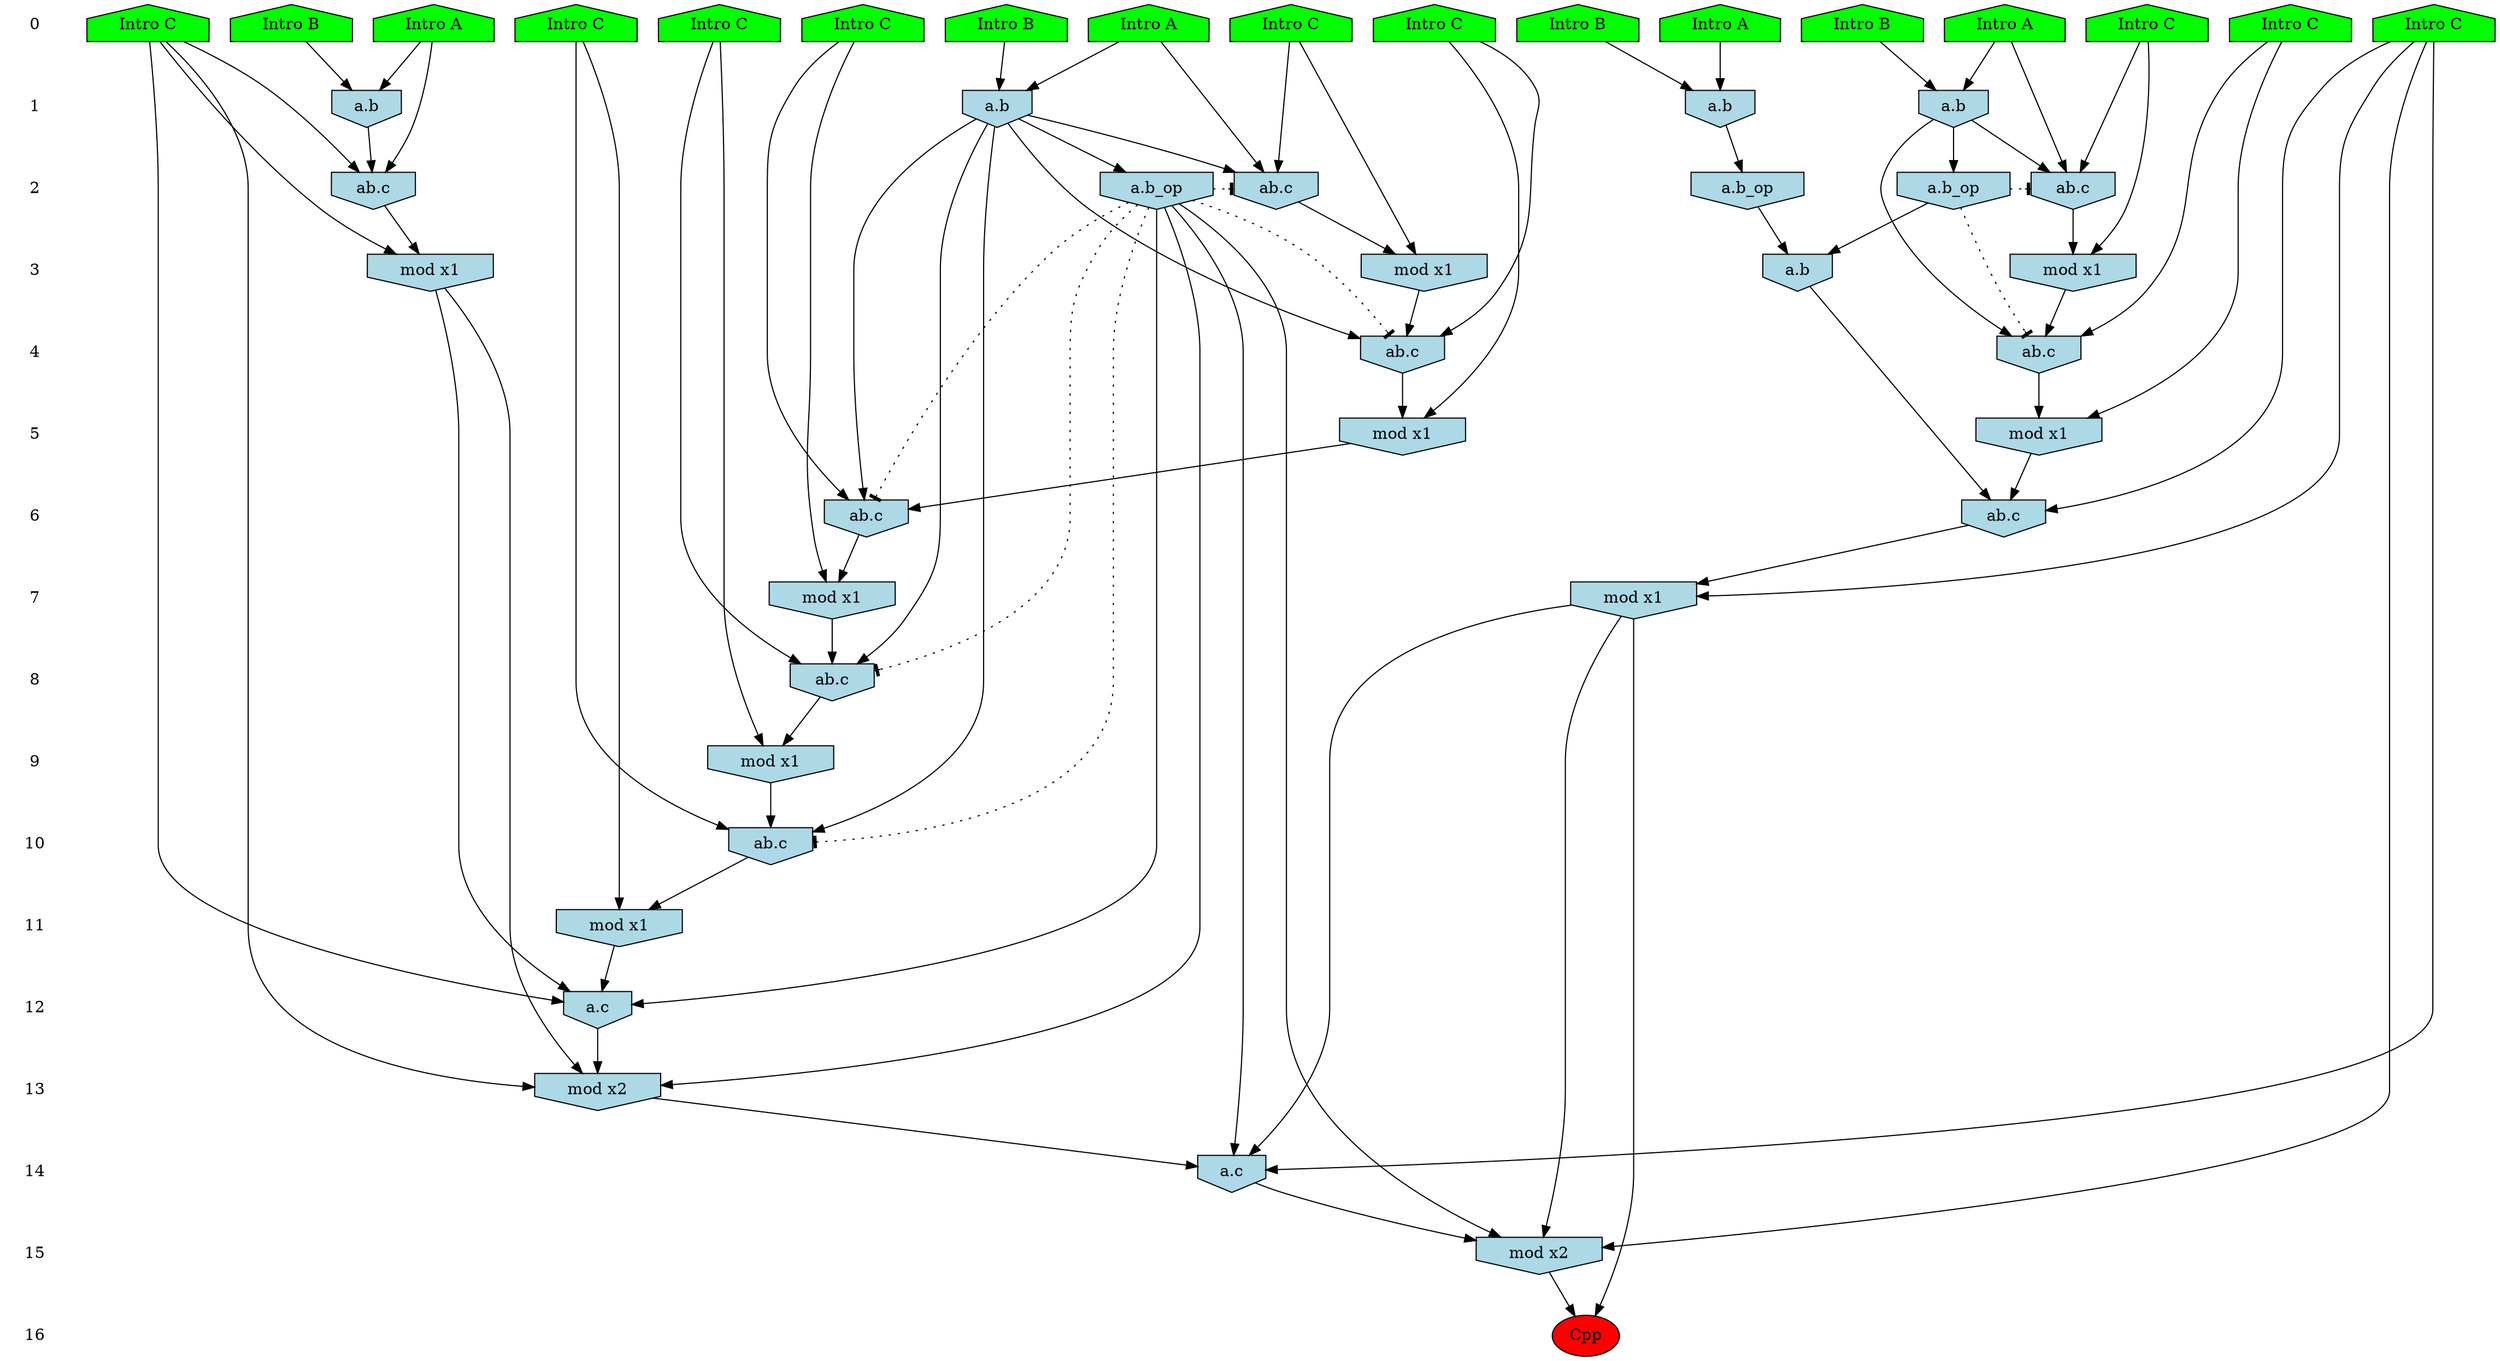/* Compression of 1 causal flows obtained in average at 1.579912E+01 t.u */
/* Compressed causal flows were: [2657] */
digraph G{
 ranksep=.5 ; 
{ rank = same ; "0" [shape=plaintext] ; node_1 [label ="Intro A", shape=house, style=filled, fillcolor=green] ;
node_2 [label ="Intro B", shape=house, style=filled, fillcolor=green] ;
node_3 [label ="Intro A", shape=house, style=filled, fillcolor=green] ;
node_4 [label ="Intro B", shape=house, style=filled, fillcolor=green] ;
node_5 [label ="Intro A", shape=house, style=filled, fillcolor=green] ;
node_6 [label ="Intro B", shape=house, style=filled, fillcolor=green] ;
node_7 [label ="Intro B", shape=house, style=filled, fillcolor=green] ;
node_8 [label ="Intro A", shape=house, style=filled, fillcolor=green] ;
node_9 [label ="Intro C", shape=house, style=filled, fillcolor=green] ;
node_10 [label ="Intro C", shape=house, style=filled, fillcolor=green] ;
node_11 [label ="Intro C", shape=house, style=filled, fillcolor=green] ;
node_12 [label ="Intro C", shape=house, style=filled, fillcolor=green] ;
node_13 [label ="Intro C", shape=house, style=filled, fillcolor=green] ;
node_14 [label ="Intro C", shape=house, style=filled, fillcolor=green] ;
node_15 [label ="Intro C", shape=house, style=filled, fillcolor=green] ;
node_16 [label ="Intro C", shape=house, style=filled, fillcolor=green] ;
node_17 [label ="Intro C", shape=house, style=filled, fillcolor=green] ;
}
{ rank = same ; "1" [shape=plaintext] ; node_18 [label="a.b", shape=invhouse, style=filled, fillcolor = lightblue] ;
node_20 [label="a.b", shape=invhouse, style=filled, fillcolor = lightblue] ;
node_23 [label="a.b", shape=invhouse, style=filled, fillcolor = lightblue] ;
node_28 [label="a.b", shape=invhouse, style=filled, fillcolor = lightblue] ;
}
{ rank = same ; "2" [shape=plaintext] ; node_19 [label="ab.c", shape=invhouse, style=filled, fillcolor = lightblue] ;
node_24 [label="ab.c", shape=invhouse, style=filled, fillcolor = lightblue] ;
node_25 [label="a.b_op", shape=invhouse, style=filled, fillcolor = lightblue] ;
node_29 [label="ab.c", shape=invhouse, style=filled, fillcolor = lightblue] ;
node_38 [label="a.b_op", shape=invhouse, style=filled, fillcolor = lightblue] ;
node_42 [label="a.b_op", shape=invhouse, style=filled, fillcolor = lightblue] ;
}
{ rank = same ; "3" [shape=plaintext] ; node_21 [label="mod x1", shape=invhouse, style=filled, fillcolor = lightblue] ;
node_26 [label="mod x1", shape=invhouse, style=filled, fillcolor = lightblue] ;
node_30 [label="mod x1", shape=invhouse, style=filled, fillcolor = lightblue] ;
node_40 [label="a.b", shape=invhouse, style=filled, fillcolor = lightblue] ;
}
{ rank = same ; "4" [shape=plaintext] ; node_22 [label="ab.c", shape=invhouse, style=filled, fillcolor = lightblue] ;
node_31 [label="ab.c", shape=invhouse, style=filled, fillcolor = lightblue] ;
}
{ rank = same ; "5" [shape=plaintext] ; node_27 [label="mod x1", shape=invhouse, style=filled, fillcolor = lightblue] ;
node_32 [label="mod x1", shape=invhouse, style=filled, fillcolor = lightblue] ;
}
{ rank = same ; "6" [shape=plaintext] ; node_33 [label="ab.c", shape=invhouse, style=filled, fillcolor = lightblue] ;
node_41 [label="ab.c", shape=invhouse, style=filled, fillcolor = lightblue] ;
}
{ rank = same ; "7" [shape=plaintext] ; node_34 [label="mod x1", shape=invhouse, style=filled, fillcolor = lightblue] ;
node_43 [label="mod x1", shape=invhouse, style=filled, fillcolor = lightblue] ;
}
{ rank = same ; "8" [shape=plaintext] ; node_35 [label="ab.c", shape=invhouse, style=filled, fillcolor = lightblue] ;
}
{ rank = same ; "9" [shape=plaintext] ; node_36 [label="mod x1", shape=invhouse, style=filled, fillcolor = lightblue] ;
}
{ rank = same ; "10" [shape=plaintext] ; node_37 [label="ab.c", shape=invhouse, style=filled, fillcolor = lightblue] ;
}
{ rank = same ; "11" [shape=plaintext] ; node_39 [label="mod x1", shape=invhouse, style=filled, fillcolor = lightblue] ;
}
{ rank = same ; "12" [shape=plaintext] ; node_44 [label="a.c", shape=invhouse, style=filled, fillcolor = lightblue] ;
}
{ rank = same ; "13" [shape=plaintext] ; node_45 [label="mod x2", shape=invhouse, style=filled, fillcolor = lightblue] ;
}
{ rank = same ; "14" [shape=plaintext] ; node_46 [label="a.c", shape=invhouse, style=filled, fillcolor = lightblue] ;
}
{ rank = same ; "15" [shape=plaintext] ; node_47 [label="mod x2", shape=invhouse, style=filled, fillcolor = lightblue] ;
}
{ rank = same ; "16" [shape=plaintext] ; node_48 [label ="Cpp", style=filled, fillcolor=red] ;
}
"0" -> "1" [style="invis"]; 
"1" -> "2" [style="invis"]; 
"2" -> "3" [style="invis"]; 
"3" -> "4" [style="invis"]; 
"4" -> "5" [style="invis"]; 
"5" -> "6" [style="invis"]; 
"6" -> "7" [style="invis"]; 
"7" -> "8" [style="invis"]; 
"8" -> "9" [style="invis"]; 
"9" -> "10" [style="invis"]; 
"10" -> "11" [style="invis"]; 
"11" -> "12" [style="invis"]; 
"12" -> "13" [style="invis"]; 
"13" -> "14" [style="invis"]; 
"14" -> "15" [style="invis"]; 
"15" -> "16" [style="invis"]; 
node_3 -> node_18
node_7 -> node_18
node_3 -> node_19
node_10 -> node_19
node_18 -> node_19
node_2 -> node_20
node_8 -> node_20
node_10 -> node_21
node_19 -> node_21
node_14 -> node_22
node_18 -> node_22
node_21 -> node_22
node_4 -> node_23
node_5 -> node_23
node_5 -> node_24
node_12 -> node_24
node_23 -> node_24
node_18 -> node_25
node_12 -> node_26
node_24 -> node_26
node_14 -> node_27
node_22 -> node_27
node_1 -> node_28
node_6 -> node_28
node_1 -> node_29
node_11 -> node_29
node_28 -> node_29
node_11 -> node_30
node_29 -> node_30
node_16 -> node_31
node_28 -> node_31
node_30 -> node_31
node_16 -> node_32
node_31 -> node_32
node_17 -> node_33
node_28 -> node_33
node_32 -> node_33
node_17 -> node_34
node_33 -> node_34
node_9 -> node_35
node_28 -> node_35
node_34 -> node_35
node_9 -> node_36
node_35 -> node_36
node_13 -> node_37
node_28 -> node_37
node_36 -> node_37
node_20 -> node_38
node_13 -> node_39
node_37 -> node_39
node_25 -> node_40
node_38 -> node_40
node_15 -> node_41
node_27 -> node_41
node_40 -> node_41
node_28 -> node_42
node_15 -> node_43
node_41 -> node_43
node_12 -> node_44
node_26 -> node_44
node_39 -> node_44
node_42 -> node_44
node_12 -> node_45
node_26 -> node_45
node_42 -> node_45
node_44 -> node_45
node_15 -> node_46
node_42 -> node_46
node_43 -> node_46
node_45 -> node_46
node_15 -> node_47
node_42 -> node_47
node_43 -> node_47
node_46 -> node_47
node_43 -> node_48
node_47 -> node_48
node_25 -> node_22 [style=dotted, arrowhead = tee] 
node_25 -> node_19 [style=dotted, arrowhead = tee] 
node_42 -> node_37 [style=dotted, arrowhead = tee] 
node_42 -> node_35 [style=dotted, arrowhead = tee] 
node_42 -> node_33 [style=dotted, arrowhead = tee] 
node_42 -> node_31 [style=dotted, arrowhead = tee] 
node_42 -> node_29 [style=dotted, arrowhead = tee] 
}
/*
 Dot generation time: 0.000189
*/